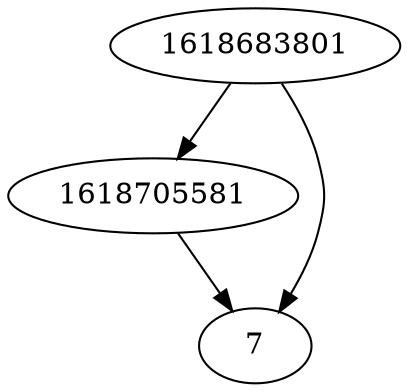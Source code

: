 strict digraph  {
1618683801;
1618705581;
7;
1618683801 -> 7;
1618683801 -> 1618705581;
1618705581 -> 7;
}
